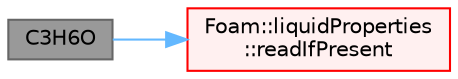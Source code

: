 digraph "C3H6O"
{
 // LATEX_PDF_SIZE
  bgcolor="transparent";
  edge [fontname=Helvetica,fontsize=10,labelfontname=Helvetica,labelfontsize=10];
  node [fontname=Helvetica,fontsize=10,shape=box,height=0.2,width=0.4];
  rankdir="LR";
  Node1 [id="Node000001",label="C3H6O",height=0.2,width=0.4,color="gray40", fillcolor="grey60", style="filled", fontcolor="black",tooltip=" "];
  Node1 -> Node2 [id="edge1_Node000001_Node000002",color="steelblue1",style="solid",tooltip=" "];
  Node2 [id="Node000002",label="Foam::liquidProperties\l::readIfPresent",height=0.2,width=0.4,color="red", fillcolor="#FFF0F0", style="filled",URL="$classFoam_1_1liquidProperties.html#af613e4c456d7da94fa469cd136ffe7f8",tooltip=" "];
}
